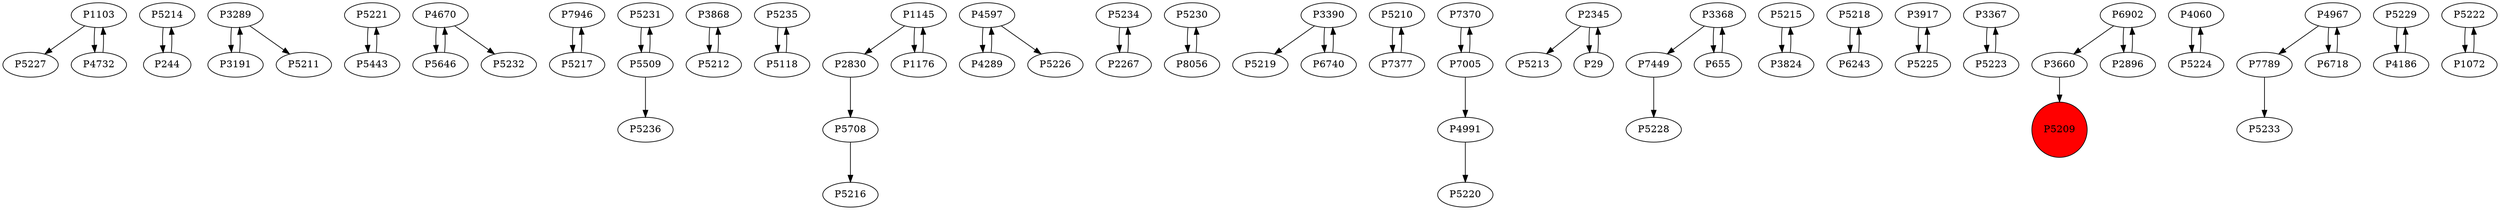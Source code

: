 digraph {
	P1103 -> P5227
	P5214 -> P244
	P3289 -> P3191
	P5221 -> P5443
	P4670 -> P5646
	P7946 -> P5217
	P5231 -> P5509
	P3868 -> P5212
	P5235 -> P5118
	P1103 -> P4732
	P1145 -> P2830
	P4597 -> P4289
	P5234 -> P2267
	P5230 -> P8056
	P3390 -> P5219
	P5217 -> P7946
	P5210 -> P7377
	P7370 -> P7005
	P2345 -> P5213
	P3368 -> P7449
	P4597 -> P5226
	P8056 -> P5230
	P5215 -> P3824
	P5708 -> P5216
	P3289 -> P5211
	P3390 -> P6740
	P5509 -> P5236
	P3191 -> P3289
	P5218 -> P6243
	P3917 -> P5225
	P7005 -> P4991
	P7449 -> P5228
	P3367 -> P5223
	P2267 -> P5234
	P244 -> P5214
	P6902 -> P3660
	P4060 -> P5224
	P4289 -> P4597
	P7377 -> P5210
	P2830 -> P5708
	P5646 -> P4670
	P7005 -> P7370
	P4732 -> P1103
	P5118 -> P5235
	P5212 -> P3868
	P1176 -> P1145
	P6740 -> P3390
	P5224 -> P4060
	P5443 -> P5221
	P3660 -> P5209
	P2896 -> P6902
	P5223 -> P3367
	P655 -> P3368
	P29 -> P2345
	P7789 -> P5233
	P5229 -> P4186
	P4967 -> P6718
	P4670 -> P5232
	P5222 -> P1072
	P2345 -> P29
	P5509 -> P5231
	P3824 -> P5215
	P1145 -> P1176
	P5225 -> P3917
	P6243 -> P5218
	P6902 -> P2896
	P3368 -> P655
	P4186 -> P5229
	P1072 -> P5222
	P4991 -> P5220
	P4967 -> P7789
	P6718 -> P4967
	P5209 [shape=circle]
	P5209 [style=filled]
	P5209 [fillcolor=red]
}